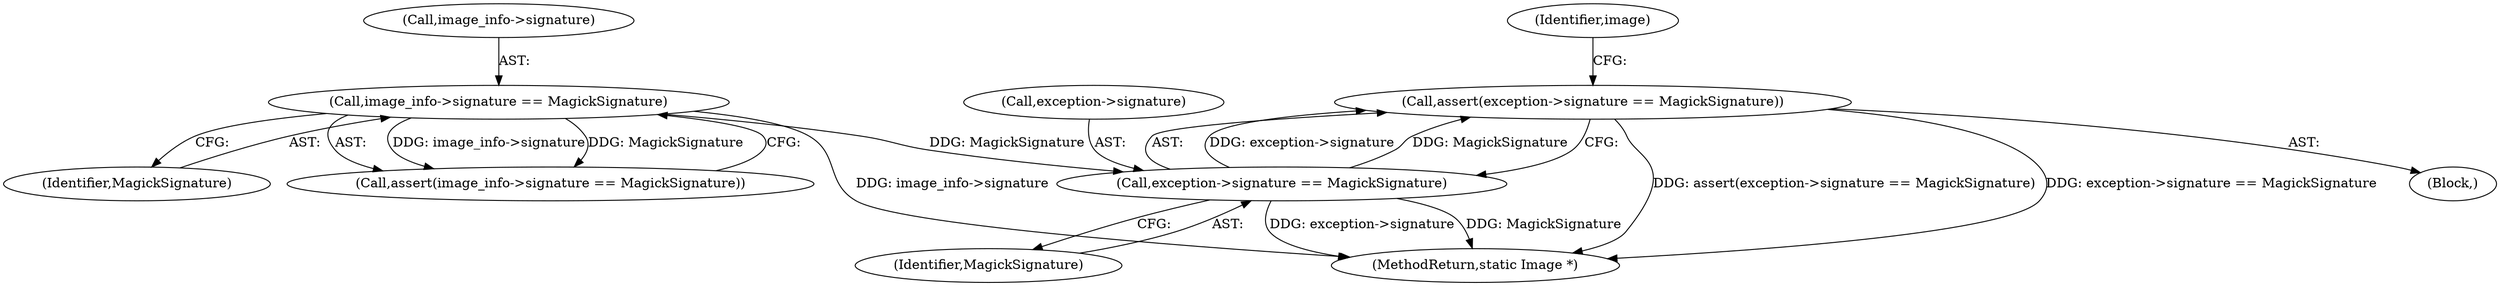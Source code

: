 digraph "0_ImageMagick_f6e9d0d9955e85bdd7540b251cd50d598dacc5e6_34@API" {
"1000186" [label="(Call,assert(exception->signature == MagickSignature))"];
"1000187" [label="(Call,exception->signature == MagickSignature)"];
"1000160" [label="(Call,image_info->signature == MagickSignature)"];
"1000161" [label="(Call,image_info->signature)"];
"1000164" [label="(Identifier,MagickSignature)"];
"1000188" [label="(Call,exception->signature)"];
"1000159" [label="(Call,assert(image_info->signature == MagickSignature))"];
"1000191" [label="(Identifier,MagickSignature)"];
"1000120" [label="(Block,)"];
"1000160" [label="(Call,image_info->signature == MagickSignature)"];
"1000193" [label="(Identifier,image)"];
"1000187" [label="(Call,exception->signature == MagickSignature)"];
"1000186" [label="(Call,assert(exception->signature == MagickSignature))"];
"1003485" [label="(MethodReturn,static Image *)"];
"1000186" -> "1000120"  [label="AST: "];
"1000186" -> "1000187"  [label="CFG: "];
"1000187" -> "1000186"  [label="AST: "];
"1000193" -> "1000186"  [label="CFG: "];
"1000186" -> "1003485"  [label="DDG: assert(exception->signature == MagickSignature)"];
"1000186" -> "1003485"  [label="DDG: exception->signature == MagickSignature"];
"1000187" -> "1000186"  [label="DDG: exception->signature"];
"1000187" -> "1000186"  [label="DDG: MagickSignature"];
"1000187" -> "1000191"  [label="CFG: "];
"1000188" -> "1000187"  [label="AST: "];
"1000191" -> "1000187"  [label="AST: "];
"1000187" -> "1003485"  [label="DDG: exception->signature"];
"1000187" -> "1003485"  [label="DDG: MagickSignature"];
"1000160" -> "1000187"  [label="DDG: MagickSignature"];
"1000160" -> "1000159"  [label="AST: "];
"1000160" -> "1000164"  [label="CFG: "];
"1000161" -> "1000160"  [label="AST: "];
"1000164" -> "1000160"  [label="AST: "];
"1000159" -> "1000160"  [label="CFG: "];
"1000160" -> "1003485"  [label="DDG: image_info->signature"];
"1000160" -> "1000159"  [label="DDG: image_info->signature"];
"1000160" -> "1000159"  [label="DDG: MagickSignature"];
}
